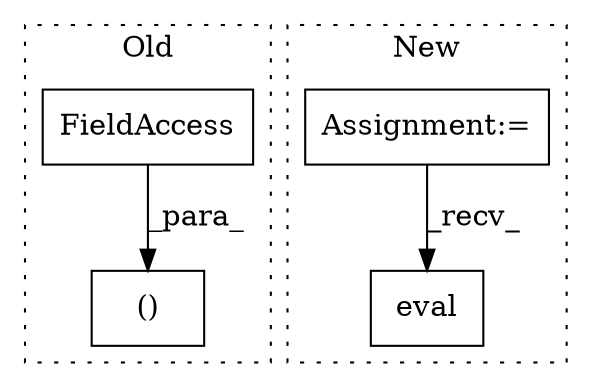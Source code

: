 digraph G {
subgraph cluster0 {
1 [label="()" a="106" s="5071" l="83" shape="box"];
3 [label="FieldAccess" a="22" s="5119" l="11" shape="box"];
label = "Old";
style="dotted";
}
subgraph cluster1 {
2 [label="eval" a="32" s="5098" l="6" shape="box"];
4 [label="Assignment:=" a="7" s="4984" l="4" shape="box"];
label = "New";
style="dotted";
}
3 -> 1 [label="_para_"];
4 -> 2 [label="_recv_"];
}